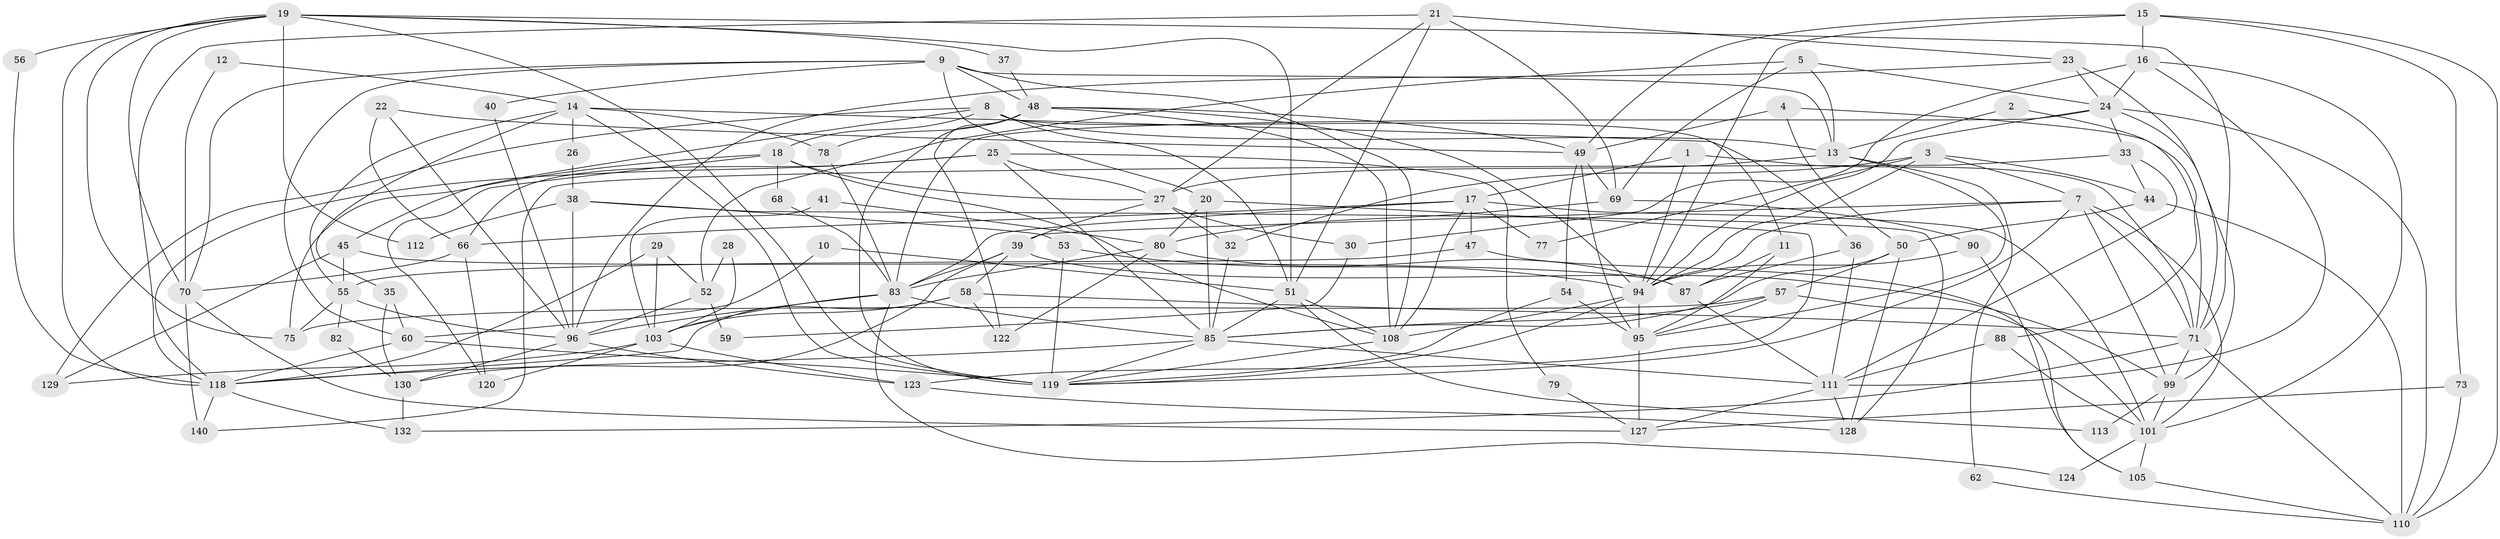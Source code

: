 // original degree distribution, {2: 0.16428571428571428, 5: 0.17142857142857143, 3: 0.2571428571428571, 4: 0.22142857142857142, 7: 0.02857142857142857, 6: 0.15, 8: 0.007142857142857143}
// Generated by graph-tools (version 1.1) at 2025/11/02/27/25 16:11:23]
// undirected, 96 vertices, 228 edges
graph export_dot {
graph [start="1"]
  node [color=gray90,style=filled];
  1 [super="+43"];
  2;
  3 [super="+34"];
  4;
  5 [super="+6"];
  7 [super="+64"];
  8 [super="+67"];
  9 [super="+125"];
  10;
  11;
  12;
  13 [super="+104"];
  14 [super="+137"];
  15;
  16 [super="+63"];
  17 [super="+46"];
  18 [super="+134"];
  19 [super="+42"];
  20;
  21 [super="+76"];
  22;
  23;
  24 [super="+97"];
  25;
  26;
  27 [super="+31"];
  28;
  29;
  30;
  32;
  33;
  35;
  36;
  37;
  38 [super="+65"];
  39 [super="+135"];
  40;
  41;
  44 [super="+81"];
  45 [super="+61"];
  47;
  48 [super="+92"];
  49 [super="+84"];
  50 [super="+114"];
  51 [super="+106"];
  52;
  53 [super="+100"];
  54;
  55 [super="+93"];
  56;
  57;
  58 [super="+98"];
  59;
  60;
  62;
  66;
  68;
  69 [super="+136"];
  70 [super="+72"];
  71 [super="+74"];
  73;
  75;
  77;
  78;
  79;
  80 [super="+91"];
  82;
  83 [super="+102"];
  85 [super="+86"];
  87 [super="+89"];
  88;
  90;
  94 [super="+107"];
  95 [super="+139"];
  96 [super="+117"];
  99 [super="+116"];
  101 [super="+131"];
  103 [super="+109"];
  105;
  108 [super="+115"];
  110 [super="+133"];
  111 [super="+138"];
  112;
  113;
  118 [super="+126"];
  119 [super="+121"];
  120;
  122;
  123;
  124;
  127;
  128;
  129;
  130;
  132;
  140;
  1 -- 94;
  1 -- 71;
  1 -- 17;
  2 -- 88;
  2 -- 13;
  3 -- 7;
  3 -- 77;
  3 -- 94;
  3 -- 44;
  3 -- 32;
  4 -- 71;
  4 -- 50;
  4 -- 49;
  5 -- 13;
  5 -- 52;
  5 -- 24;
  5 -- 69;
  7 -- 101;
  7 -- 39;
  7 -- 119;
  7 -- 99;
  7 -- 71;
  7 -- 94;
  8 -- 45;
  8 -- 129;
  8 -- 13;
  8 -- 18;
  8 -- 11;
  8 -- 51;
  9 -- 60;
  9 -- 20;
  9 -- 40;
  9 -- 70;
  9 -- 13;
  9 -- 48;
  9 -- 108 [weight=2];
  10 -- 51;
  10 -- 60;
  11 -- 87;
  11 -- 95;
  12 -- 70;
  12 -- 14;
  13 -- 62;
  13 -- 95;
  13 -- 27;
  14 -- 35;
  14 -- 26;
  14 -- 36;
  14 -- 119;
  14 -- 55;
  14 -- 78;
  15 -- 49;
  15 -- 73;
  15 -- 110;
  15 -- 94;
  15 -- 16;
  16 -- 24;
  16 -- 30;
  16 -- 111;
  16 -- 101;
  17 -- 77;
  17 -- 108;
  17 -- 66;
  17 -- 83;
  17 -- 101;
  17 -- 47;
  18 -- 120;
  18 -- 68;
  18 -- 75;
  18 -- 27;
  18 -- 108;
  19 -- 70;
  19 -- 37;
  19 -- 51;
  19 -- 71;
  19 -- 118;
  19 -- 112;
  19 -- 119;
  19 -- 56;
  19 -- 75;
  20 -- 80;
  20 -- 85;
  20 -- 123;
  21 -- 23;
  21 -- 69;
  21 -- 27;
  21 -- 51;
  21 -- 118;
  22 -- 66;
  22 -- 96;
  22 -- 49;
  23 -- 24;
  23 -- 71;
  23 -- 96;
  24 -- 94;
  24 -- 83;
  24 -- 33;
  24 -- 99;
  24 -- 110;
  25 -- 27;
  25 -- 66;
  25 -- 79;
  25 -- 118;
  25 -- 85;
  26 -- 38;
  27 -- 39;
  27 -- 32;
  27 -- 30;
  28 -- 52;
  28 -- 103;
  29 -- 52;
  29 -- 118;
  29 -- 103;
  30 -- 59;
  32 -- 85;
  33 -- 140;
  33 -- 44;
  33 -- 111;
  35 -- 60;
  35 -- 130;
  36 -- 111;
  36 -- 87;
  37 -- 48;
  38 -- 128;
  38 -- 96;
  38 -- 112 [weight=2];
  38 -- 53;
  39 -- 130;
  39 -- 99;
  39 -- 83;
  39 -- 58;
  40 -- 96;
  41 -- 103;
  41 -- 80;
  44 -- 50;
  44 -- 110;
  45 -- 129;
  45 -- 87;
  45 -- 55;
  47 -- 105;
  47 -- 55;
  48 -- 119;
  48 -- 122;
  48 -- 49;
  48 -- 108;
  48 -- 94;
  48 -- 78;
  49 -- 54;
  49 -- 69;
  49 -- 95;
  50 -- 85;
  50 -- 128;
  50 -- 57;
  51 -- 113;
  51 -- 108;
  51 -- 85;
  52 -- 96;
  52 -- 59;
  53 -- 94 [weight=2];
  53 -- 119;
  54 -- 95 [weight=2];
  54 -- 119;
  55 -- 82;
  55 -- 75;
  55 -- 96;
  56 -- 118;
  57 -- 75;
  57 -- 101;
  57 -- 85;
  57 -- 95;
  58 -- 71;
  58 -- 122;
  58 -- 118;
  58 -- 103;
  60 -- 119 [weight=2];
  60 -- 118;
  62 -- 110;
  66 -- 70;
  66 -- 120;
  68 -- 83;
  69 -- 90;
  69 -- 80;
  70 -- 140 [weight=2];
  70 -- 127;
  71 -- 99;
  71 -- 132;
  71 -- 110;
  73 -- 127;
  73 -- 110;
  78 -- 83;
  79 -- 127;
  80 -- 87;
  80 -- 122;
  80 -- 83;
  82 -- 130;
  83 -- 124;
  83 -- 85;
  83 -- 96;
  83 -- 103;
  85 -- 118;
  85 -- 119;
  85 -- 111;
  87 -- 111;
  88 -- 101;
  88 -- 111;
  90 -- 105;
  90 -- 94;
  94 -- 119;
  94 -- 108;
  94 -- 95;
  95 -- 127;
  96 -- 130;
  96 -- 123;
  99 -- 101;
  99 -- 113;
  101 -- 105;
  101 -- 124;
  103 -- 129;
  103 -- 123;
  103 -- 120;
  105 -- 110;
  108 -- 119;
  111 -- 128;
  111 -- 127;
  118 -- 140;
  118 -- 132;
  123 -- 128;
  130 -- 132;
}
